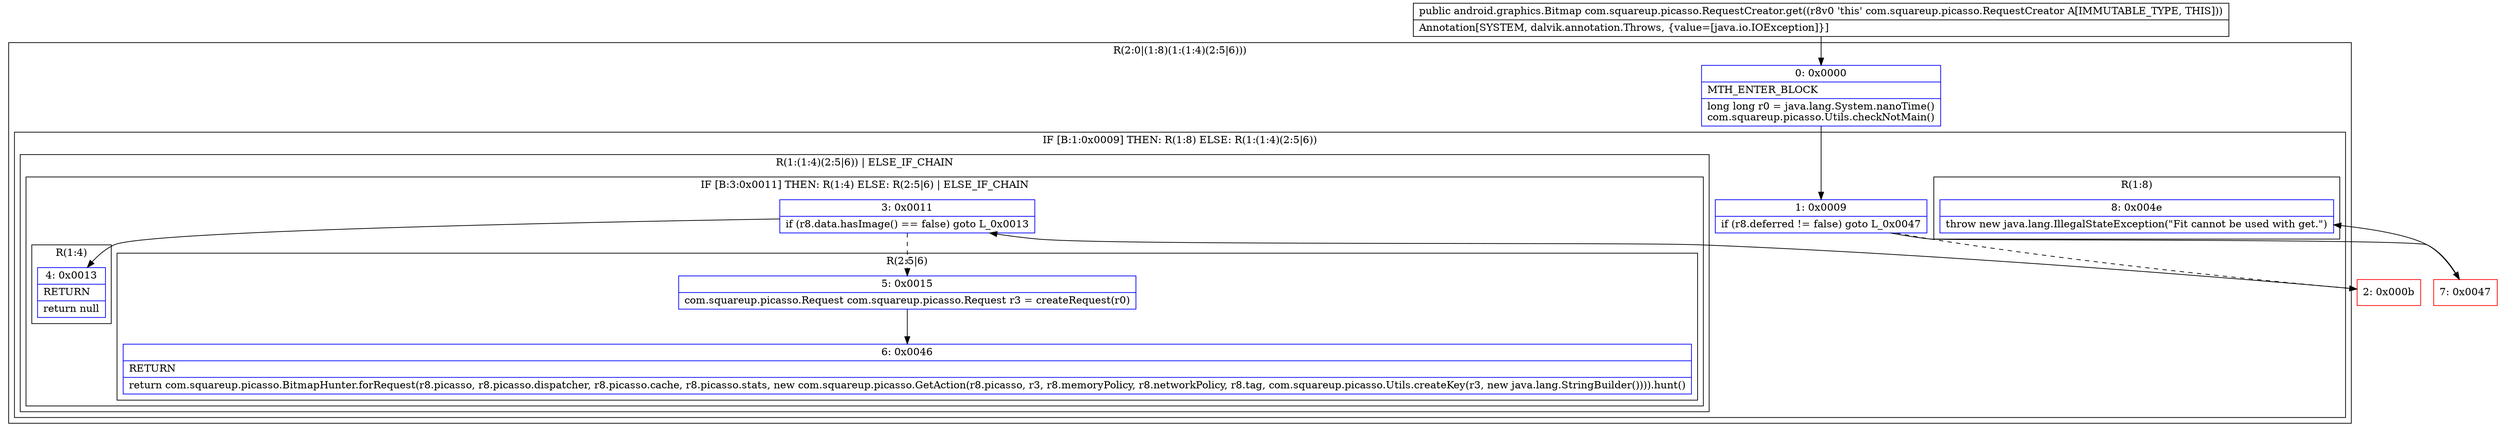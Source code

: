 digraph "CFG forcom.squareup.picasso.RequestCreator.get()Landroid\/graphics\/Bitmap;" {
subgraph cluster_Region_190930895 {
label = "R(2:0|(1:8)(1:(1:4)(2:5|6)))";
node [shape=record,color=blue];
Node_0 [shape=record,label="{0\:\ 0x0000|MTH_ENTER_BLOCK\l|long long r0 = java.lang.System.nanoTime()\lcom.squareup.picasso.Utils.checkNotMain()\l}"];
subgraph cluster_IfRegion_2072428671 {
label = "IF [B:1:0x0009] THEN: R(1:8) ELSE: R(1:(1:4)(2:5|6))";
node [shape=record,color=blue];
Node_1 [shape=record,label="{1\:\ 0x0009|if (r8.deferred != false) goto L_0x0047\l}"];
subgraph cluster_Region_1115250418 {
label = "R(1:8)";
node [shape=record,color=blue];
Node_8 [shape=record,label="{8\:\ 0x004e|throw new java.lang.IllegalStateException(\"Fit cannot be used with get.\")\l}"];
}
subgraph cluster_Region_533454956 {
label = "R(1:(1:4)(2:5|6)) | ELSE_IF_CHAIN\l";
node [shape=record,color=blue];
subgraph cluster_IfRegion_1783512215 {
label = "IF [B:3:0x0011] THEN: R(1:4) ELSE: R(2:5|6) | ELSE_IF_CHAIN\l";
node [shape=record,color=blue];
Node_3 [shape=record,label="{3\:\ 0x0011|if (r8.data.hasImage() == false) goto L_0x0013\l}"];
subgraph cluster_Region_654740633 {
label = "R(1:4)";
node [shape=record,color=blue];
Node_4 [shape=record,label="{4\:\ 0x0013|RETURN\l|return null\l}"];
}
subgraph cluster_Region_137854256 {
label = "R(2:5|6)";
node [shape=record,color=blue];
Node_5 [shape=record,label="{5\:\ 0x0015|com.squareup.picasso.Request com.squareup.picasso.Request r3 = createRequest(r0)\l}"];
Node_6 [shape=record,label="{6\:\ 0x0046|RETURN\l|return com.squareup.picasso.BitmapHunter.forRequest(r8.picasso, r8.picasso.dispatcher, r8.picasso.cache, r8.picasso.stats, new com.squareup.picasso.GetAction(r8.picasso, r3, r8.memoryPolicy, r8.networkPolicy, r8.tag, com.squareup.picasso.Utils.createKey(r3, new java.lang.StringBuilder()))).hunt()\l}"];
}
}
}
}
}
Node_2 [shape=record,color=red,label="{2\:\ 0x000b}"];
Node_7 [shape=record,color=red,label="{7\:\ 0x0047}"];
MethodNode[shape=record,label="{public android.graphics.Bitmap com.squareup.picasso.RequestCreator.get((r8v0 'this' com.squareup.picasso.RequestCreator A[IMMUTABLE_TYPE, THIS]))  | Annotation[SYSTEM, dalvik.annotation.Throws, \{value=[java.io.IOException]\}]\l}"];
MethodNode -> Node_0;
Node_0 -> Node_1;
Node_1 -> Node_2[style=dashed];
Node_1 -> Node_7;
Node_3 -> Node_4;
Node_3 -> Node_5[style=dashed];
Node_5 -> Node_6;
Node_2 -> Node_3;
Node_7 -> Node_8;
}

